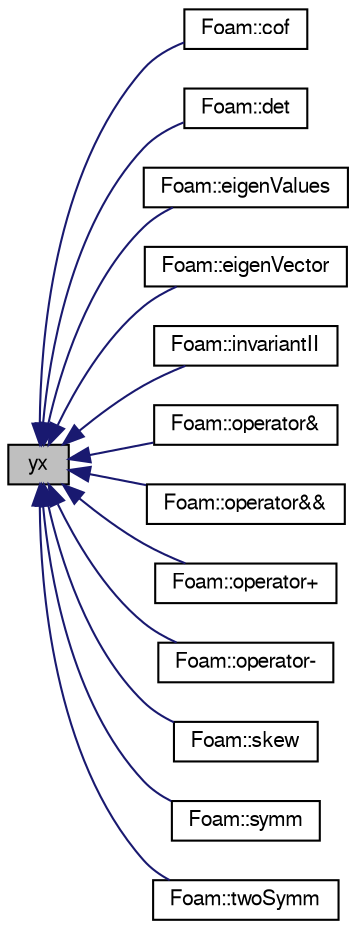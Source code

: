 digraph "yx"
{
  bgcolor="transparent";
  edge [fontname="FreeSans",fontsize="10",labelfontname="FreeSans",labelfontsize="10"];
  node [fontname="FreeSans",fontsize="10",shape=record];
  rankdir="LR";
  Node1 [label="yx",height=0.2,width=0.4,color="black", fillcolor="grey75", style="filled" fontcolor="black"];
  Node1 -> Node2 [dir="back",color="midnightblue",fontsize="10",style="solid",fontname="FreeSans"];
  Node2 [label="Foam::cof",height=0.2,width=0.4,color="black",URL="$a10237.html#aa7e59d18bd5fd20a5b77e7cd6b071f4e",tooltip="Return the cofactor tensor of a tensor. "];
  Node1 -> Node3 [dir="back",color="midnightblue",fontsize="10",style="solid",fontname="FreeSans"];
  Node3 [label="Foam::det",height=0.2,width=0.4,color="black",URL="$a10237.html#ab0c3ce50691859633a66ba182575ce47",tooltip="Return the determinant of a tensor. "];
  Node1 -> Node4 [dir="back",color="midnightblue",fontsize="10",style="solid",fontname="FreeSans"];
  Node4 [label="Foam::eigenValues",height=0.2,width=0.4,color="black",URL="$a10237.html#aac6d1f9aba52c2abcb02c6902d3fc7b8"];
  Node1 -> Node5 [dir="back",color="midnightblue",fontsize="10",style="solid",fontname="FreeSans"];
  Node5 [label="Foam::eigenVector",height=0.2,width=0.4,color="black",URL="$a10237.html#a89261dd15b36b102373321fd8cc97ea4"];
  Node1 -> Node6 [dir="back",color="midnightblue",fontsize="10",style="solid",fontname="FreeSans"];
  Node6 [label="Foam::invariantII",height=0.2,width=0.4,color="black",URL="$a10237.html#a12278b90ee630ffcc2afeea2720df369",tooltip="Return the 2nd invariant of a tensor. "];
  Node1 -> Node7 [dir="back",color="midnightblue",fontsize="10",style="solid",fontname="FreeSans"];
  Node7 [label="Foam::operator&",height=0.2,width=0.4,color="black",URL="$a10237.html#a8f00a6a1915fcee9fcdf8ef11f6270eb",tooltip="Inner-product between two tensors. "];
  Node1 -> Node8 [dir="back",color="midnightblue",fontsize="10",style="solid",fontname="FreeSans"];
  Node8 [label="Foam::operator&&",height=0.2,width=0.4,color="black",URL="$a10237.html#aa841fb62117bcdb8c12ef23338c5cb7b",tooltip="Double-dot-product between a spherical tensor and a tensor. "];
  Node1 -> Node9 [dir="back",color="midnightblue",fontsize="10",style="solid",fontname="FreeSans"];
  Node9 [label="Foam::operator+",height=0.2,width=0.4,color="black",URL="$a10237.html#a0dd9b970ddc9d0c8c07ef3f4c4acacdb"];
  Node1 -> Node10 [dir="back",color="midnightblue",fontsize="10",style="solid",fontname="FreeSans"];
  Node10 [label="Foam::operator-",height=0.2,width=0.4,color="black",URL="$a10237.html#a6c5451ca4a2306538a113ccc1fb09a86"];
  Node1 -> Node11 [dir="back",color="midnightblue",fontsize="10",style="solid",fontname="FreeSans"];
  Node11 [label="Foam::skew",height=0.2,width=0.4,color="black",URL="$a10237.html#a08daef9e55e645dfe861e05e7f224f79",tooltip="Return the skew-symmetric part of a tensor. "];
  Node1 -> Node12 [dir="back",color="midnightblue",fontsize="10",style="solid",fontname="FreeSans"];
  Node12 [label="Foam::symm",height=0.2,width=0.4,color="black",URL="$a10237.html#a53c4767e50ef234110633f7477d983ab",tooltip="Return the symmetric part of a tensor. "];
  Node1 -> Node13 [dir="back",color="midnightblue",fontsize="10",style="solid",fontname="FreeSans"];
  Node13 [label="Foam::twoSymm",height=0.2,width=0.4,color="black",URL="$a10237.html#a11dc4841fbe5bb4e854b1be655d21919",tooltip="Return the twice the symmetric part of a tensor. "];
}
